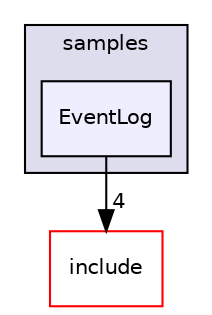 digraph "c++/3rdParty/plog/samples/EventLog" {
  bgcolor=transparent;
  compound=true
  node [ fontsize="10", fontname="Helvetica"];
  edge [ labelfontsize="10", labelfontname="Helvetica"];
  subgraph clusterdir_8d03fde5493a5e8d8675f397fdf6800f {
    graph [ bgcolor="#ddddee", pencolor="black", label="samples" fontname="Helvetica", fontsize="10", URL="dir_8d03fde5493a5e8d8675f397fdf6800f.html"]
  dir_06dfc09efb341ab510093bfe8a2b519b [shape=box, label="EventLog", style="filled", fillcolor="#eeeeff", pencolor="black", URL="dir_06dfc09efb341ab510093bfe8a2b519b.html"];
  }
  dir_05ea78ffc4ddc4f6d9a6448a24f50fa8 [shape=box label="include" color="red" URL="dir_05ea78ffc4ddc4f6d9a6448a24f50fa8.html"];
  dir_06dfc09efb341ab510093bfe8a2b519b->dir_05ea78ffc4ddc4f6d9a6448a24f50fa8 [headlabel="4", labeldistance=1.5 headhref="dir_000013_000027.html"];
}
